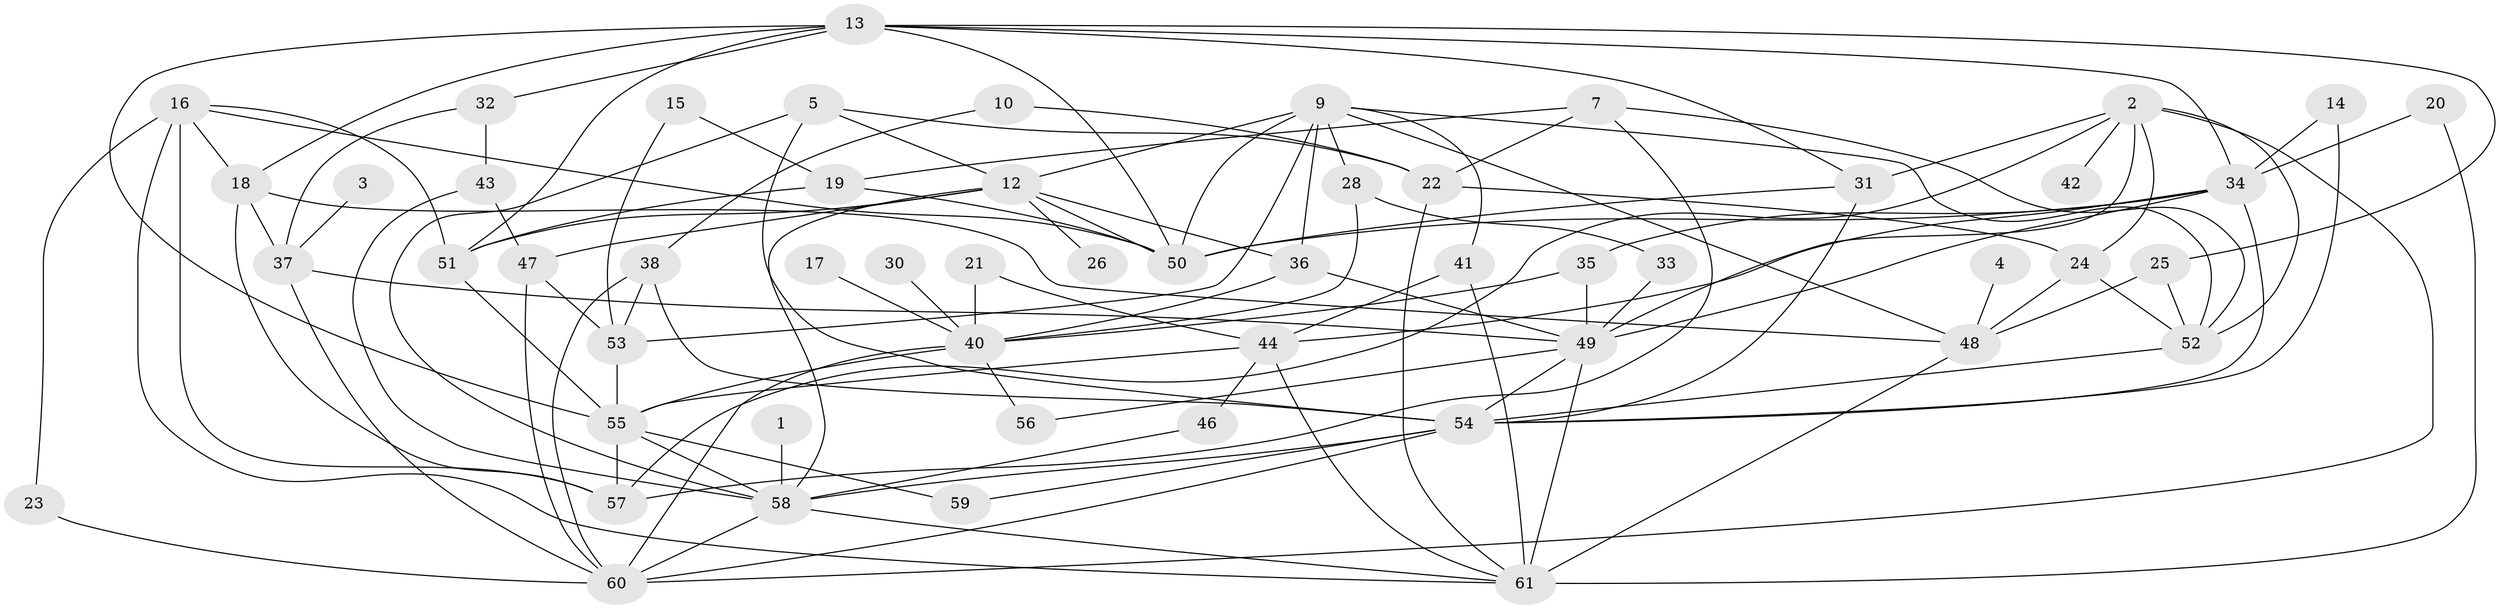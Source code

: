 // original degree distribution, {2: 0.22950819672131148, 4: 0.20491803278688525, 3: 0.21311475409836064, 1: 0.13114754098360656, 7: 0.03278688524590164, 6: 0.04918032786885246, 5: 0.08196721311475409, 0: 0.05737704918032787}
// Generated by graph-tools (version 1.1) at 2025/25/03/09/25 03:25:19]
// undirected, 54 vertices, 119 edges
graph export_dot {
graph [start="1"]
  node [color=gray90,style=filled];
  1;
  2;
  3;
  4;
  5;
  7;
  9;
  10;
  12;
  13;
  14;
  15;
  16;
  17;
  18;
  19;
  20;
  21;
  22;
  23;
  24;
  25;
  26;
  28;
  30;
  31;
  32;
  33;
  34;
  35;
  36;
  37;
  38;
  40;
  41;
  42;
  43;
  44;
  46;
  47;
  48;
  49;
  50;
  51;
  52;
  53;
  54;
  55;
  56;
  57;
  58;
  59;
  60;
  61;
  1 -- 58 [weight=1.0];
  2 -- 24 [weight=1.0];
  2 -- 31 [weight=1.0];
  2 -- 42 [weight=1.0];
  2 -- 49 [weight=1.0];
  2 -- 52 [weight=1.0];
  2 -- 57 [weight=1.0];
  2 -- 60 [weight=1.0];
  3 -- 37 [weight=1.0];
  4 -- 48 [weight=1.0];
  5 -- 12 [weight=1.0];
  5 -- 22 [weight=1.0];
  5 -- 54 [weight=1.0];
  5 -- 58 [weight=1.0];
  7 -- 19 [weight=1.0];
  7 -- 22 [weight=1.0];
  7 -- 52 [weight=1.0];
  7 -- 57 [weight=1.0];
  9 -- 12 [weight=1.0];
  9 -- 28 [weight=1.0];
  9 -- 36 [weight=1.0];
  9 -- 41 [weight=1.0];
  9 -- 48 [weight=1.0];
  9 -- 50 [weight=1.0];
  9 -- 52 [weight=1.0];
  9 -- 53 [weight=1.0];
  10 -- 22 [weight=1.0];
  10 -- 38 [weight=1.0];
  12 -- 26 [weight=1.0];
  12 -- 36 [weight=1.0];
  12 -- 47 [weight=1.0];
  12 -- 50 [weight=1.0];
  12 -- 51 [weight=1.0];
  12 -- 58 [weight=1.0];
  13 -- 18 [weight=1.0];
  13 -- 25 [weight=1.0];
  13 -- 31 [weight=1.0];
  13 -- 32 [weight=1.0];
  13 -- 34 [weight=1.0];
  13 -- 50 [weight=1.0];
  13 -- 51 [weight=1.0];
  13 -- 55 [weight=1.0];
  14 -- 34 [weight=1.0];
  14 -- 54 [weight=1.0];
  15 -- 19 [weight=1.0];
  15 -- 53 [weight=1.0];
  16 -- 18 [weight=1.0];
  16 -- 23 [weight=1.0];
  16 -- 50 [weight=1.0];
  16 -- 51 [weight=1.0];
  16 -- 57 [weight=1.0];
  16 -- 61 [weight=1.0];
  17 -- 40 [weight=1.0];
  18 -- 37 [weight=1.0];
  18 -- 48 [weight=1.0];
  18 -- 57 [weight=1.0];
  19 -- 50 [weight=1.0];
  19 -- 51 [weight=1.0];
  20 -- 34 [weight=1.0];
  20 -- 61 [weight=1.0];
  21 -- 40 [weight=1.0];
  21 -- 44 [weight=1.0];
  22 -- 24 [weight=1.0];
  22 -- 61 [weight=1.0];
  23 -- 60 [weight=1.0];
  24 -- 48 [weight=1.0];
  24 -- 52 [weight=1.0];
  25 -- 48 [weight=1.0];
  25 -- 52 [weight=1.0];
  28 -- 33 [weight=1.0];
  28 -- 40 [weight=1.0];
  30 -- 40 [weight=1.0];
  31 -- 50 [weight=1.0];
  31 -- 54 [weight=1.0];
  32 -- 37 [weight=1.0];
  32 -- 43 [weight=1.0];
  33 -- 49 [weight=1.0];
  34 -- 35 [weight=1.0];
  34 -- 44 [weight=1.0];
  34 -- 49 [weight=1.0];
  34 -- 50 [weight=1.0];
  34 -- 54 [weight=1.0];
  35 -- 40 [weight=1.0];
  35 -- 49 [weight=1.0];
  36 -- 40 [weight=1.0];
  36 -- 49 [weight=1.0];
  37 -- 49 [weight=1.0];
  37 -- 60 [weight=1.0];
  38 -- 53 [weight=1.0];
  38 -- 54 [weight=1.0];
  38 -- 60 [weight=1.0];
  40 -- 55 [weight=1.0];
  40 -- 56 [weight=1.0];
  40 -- 60 [weight=1.0];
  41 -- 44 [weight=1.0];
  41 -- 61 [weight=1.0];
  43 -- 47 [weight=1.0];
  43 -- 58 [weight=1.0];
  44 -- 46 [weight=1.0];
  44 -- 55 [weight=1.0];
  44 -- 61 [weight=1.0];
  46 -- 58 [weight=1.0];
  47 -- 53 [weight=1.0];
  47 -- 60 [weight=1.0];
  48 -- 61 [weight=1.0];
  49 -- 54 [weight=1.0];
  49 -- 56 [weight=1.0];
  49 -- 61 [weight=2.0];
  51 -- 55 [weight=1.0];
  52 -- 54 [weight=1.0];
  53 -- 55 [weight=1.0];
  54 -- 58 [weight=1.0];
  54 -- 59 [weight=1.0];
  54 -- 60 [weight=1.0];
  55 -- 57 [weight=2.0];
  55 -- 58 [weight=1.0];
  55 -- 59 [weight=1.0];
  58 -- 60 [weight=1.0];
  58 -- 61 [weight=1.0];
}

